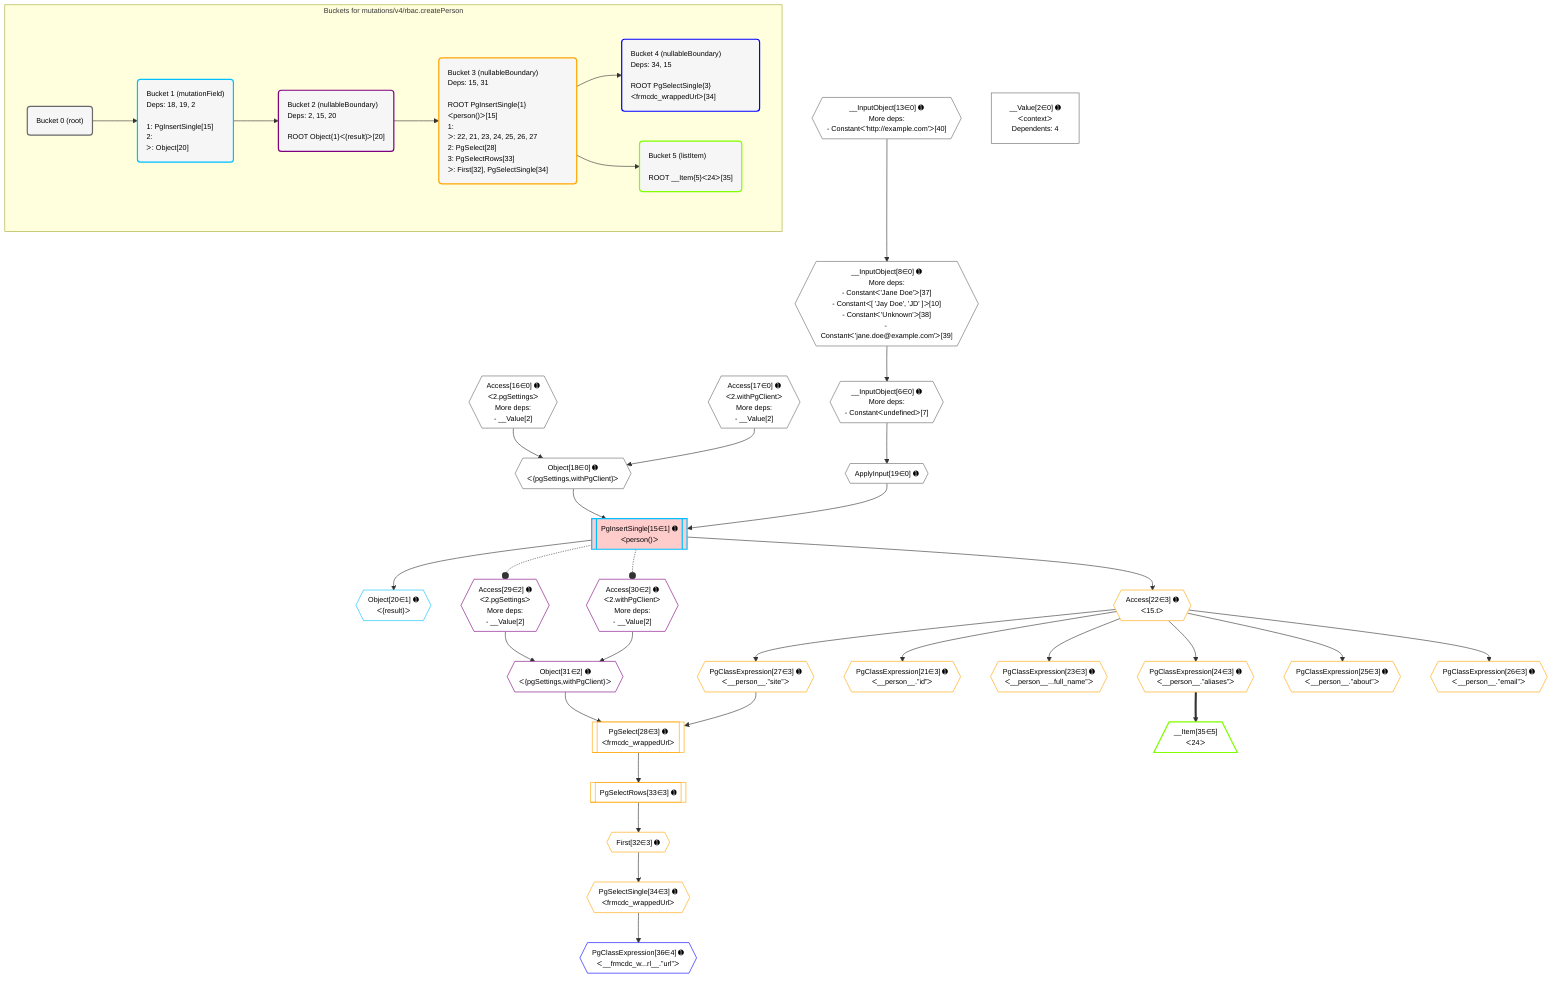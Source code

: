 %%{init: {'themeVariables': { 'fontSize': '12px'}}}%%
graph TD
    classDef path fill:#eee,stroke:#000,color:#000
    classDef plan fill:#fff,stroke-width:1px,color:#000
    classDef itemplan fill:#fff,stroke-width:2px,color:#000
    classDef unbatchedplan fill:#dff,stroke-width:1px,color:#000
    classDef sideeffectplan fill:#fcc,stroke-width:2px,color:#000
    classDef bucket fill:#f6f6f6,color:#000,stroke-width:2px,text-align:left

    subgraph "Buckets for mutations/v4/rbac.createPerson"
    Bucket0("Bucket 0 (root)"):::bucket
    Bucket1("Bucket 1 (mutationField)<br />Deps: 18, 19, 2<br /><br />1: PgInsertSingle[15]<br />2: <br />ᐳ: Object[20]"):::bucket
    Bucket2("Bucket 2 (nullableBoundary)<br />Deps: 2, 15, 20<br /><br />ROOT Object{1}ᐸ{result}ᐳ[20]"):::bucket
    Bucket3("Bucket 3 (nullableBoundary)<br />Deps: 15, 31<br /><br />ROOT PgInsertSingle{1}ᐸperson()ᐳ[15]<br />1: <br />ᐳ: 22, 21, 23, 24, 25, 26, 27<br />2: PgSelect[28]<br />3: PgSelectRows[33]<br />ᐳ: First[32], PgSelectSingle[34]"):::bucket
    Bucket4("Bucket 4 (nullableBoundary)<br />Deps: 34, 15<br /><br />ROOT PgSelectSingle{3}ᐸfrmcdc_wrappedUrlᐳ[34]"):::bucket
    Bucket5("Bucket 5 (listItem)<br /><br />ROOT __Item{5}ᐸ24ᐳ[35]"):::bucket
    end
    Bucket0 --> Bucket1
    Bucket1 --> Bucket2
    Bucket2 --> Bucket3
    Bucket3 --> Bucket4 & Bucket5

    %% plan dependencies
    __InputObject8{{"__InputObject[8∈0] ➊<br />More deps:<br />- Constantᐸ'Jane Doe'ᐳ[37]<br />- Constantᐸ[ 'Jay Doe', 'JD' ]ᐳ[10]<br />- Constantᐸ'Unknown'ᐳ[38]<br />- Constantᐸ'jane.doe@example.com'ᐳ[39]"}}:::plan
    __InputObject13{{"__InputObject[13∈0] ➊<br />More deps:<br />- Constantᐸ'http://example.com'ᐳ[40]"}}:::plan
    __InputObject13 --> __InputObject8
    __InputObject6{{"__InputObject[6∈0] ➊<br />More deps:<br />- Constantᐸundefinedᐳ[7]"}}:::plan
    __InputObject8 --> __InputObject6
    Object18{{"Object[18∈0] ➊<br />ᐸ{pgSettings,withPgClient}ᐳ"}}:::plan
    Access16{{"Access[16∈0] ➊<br />ᐸ2.pgSettingsᐳ<br />More deps:<br />- __Value[2]"}}:::plan
    Access17{{"Access[17∈0] ➊<br />ᐸ2.withPgClientᐳ<br />More deps:<br />- __Value[2]"}}:::plan
    Access16 & Access17 --> Object18
    ApplyInput19{{"ApplyInput[19∈0] ➊"}}:::plan
    __InputObject6 --> ApplyInput19
    __Value2["__Value[2∈0] ➊<br />ᐸcontextᐳ<br />Dependents: 4"]:::plan
    PgInsertSingle15[["PgInsertSingle[15∈1] ➊<br />ᐸperson()ᐳ"]]:::sideeffectplan
    Object18 & ApplyInput19 --> PgInsertSingle15
    Object20{{"Object[20∈1] ➊<br />ᐸ{result}ᐳ"}}:::plan
    PgInsertSingle15 --> Object20
    Object31{{"Object[31∈2] ➊<br />ᐸ{pgSettings,withPgClient}ᐳ"}}:::plan
    Access29{{"Access[29∈2] ➊<br />ᐸ2.pgSettingsᐳ<br />More deps:<br />- __Value[2]"}}:::plan
    Access30{{"Access[30∈2] ➊<br />ᐸ2.withPgClientᐳ<br />More deps:<br />- __Value[2]"}}:::plan
    Access29 & Access30 --> Object31
    PgSelect28[["PgSelect[28∈3] ➊<br />ᐸfrmcdc_wrappedUrlᐳ"]]:::plan
    PgClassExpression27{{"PgClassExpression[27∈3] ➊<br />ᐸ__person__.”site”ᐳ"}}:::plan
    Object31 & PgClassExpression27 --> PgSelect28
    PgClassExpression21{{"PgClassExpression[21∈3] ➊<br />ᐸ__person__.”id”ᐳ"}}:::plan
    Access22{{"Access[22∈3] ➊<br />ᐸ15.tᐳ"}}:::plan
    Access22 --> PgClassExpression21
    PgInsertSingle15 --> Access22
    PgClassExpression23{{"PgClassExpression[23∈3] ➊<br />ᐸ__person__...full_name”ᐳ"}}:::plan
    Access22 --> PgClassExpression23
    PgClassExpression24{{"PgClassExpression[24∈3] ➊<br />ᐸ__person__.”aliases”ᐳ"}}:::plan
    Access22 --> PgClassExpression24
    PgClassExpression25{{"PgClassExpression[25∈3] ➊<br />ᐸ__person__.”about”ᐳ"}}:::plan
    Access22 --> PgClassExpression25
    PgClassExpression26{{"PgClassExpression[26∈3] ➊<br />ᐸ__person__.”email”ᐳ"}}:::plan
    Access22 --> PgClassExpression26
    Access22 --> PgClassExpression27
    First32{{"First[32∈3] ➊"}}:::plan
    PgSelectRows33[["PgSelectRows[33∈3] ➊"]]:::plan
    PgSelectRows33 --> First32
    PgSelect28 --> PgSelectRows33
    PgSelectSingle34{{"PgSelectSingle[34∈3] ➊<br />ᐸfrmcdc_wrappedUrlᐳ"}}:::plan
    First32 --> PgSelectSingle34
    PgClassExpression36{{"PgClassExpression[36∈4] ➊<br />ᐸ__frmcdc_w...rl__.”url”ᐳ"}}:::plan
    PgSelectSingle34 --> PgClassExpression36
    __Item35[/"__Item[35∈5]<br />ᐸ24ᐳ"\]:::itemplan
    PgClassExpression24 ==> __Item35

    %% define steps
    classDef bucket0 stroke:#696969
    class Bucket0,__Value2,__InputObject6,__InputObject8,__InputObject13,Access16,Access17,Object18,ApplyInput19 bucket0
    classDef bucket1 stroke:#00bfff
    class Bucket1,PgInsertSingle15,Object20 bucket1
    classDef bucket2 stroke:#7f007f
    class Bucket2,Access29,Access30,Object31 bucket2
    classDef bucket3 stroke:#ffa500
    class Bucket3,PgClassExpression21,Access22,PgClassExpression23,PgClassExpression24,PgClassExpression25,PgClassExpression26,PgClassExpression27,PgSelect28,First32,PgSelectRows33,PgSelectSingle34 bucket3
    classDef bucket4 stroke:#0000ff
    class Bucket4,PgClassExpression36 bucket4
    classDef bucket5 stroke:#7fff00
    class Bucket5,__Item35 bucket5

    %% implicit side effects
    PgInsertSingle15 -.-o Access29
    PgInsertSingle15 -.-o Access30